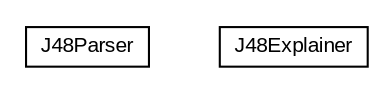#!/usr/local/bin/dot
#
# Class diagram 
# Generated by UMLGraph version 5.3 (http://www.umlgraph.org/)
#

digraph G {
	edge [fontname="arial",fontsize=10,labelfontname="arial",labelfontsize=10];
	node [fontname="arial",fontsize=10,shape=plaintext];
	nodesep=0.25;
	ranksep=0.5;
	// context.arch.intelligibility.weka.j48.J48Parser
	c3138 [label=<<table title="context.arch.intelligibility.weka.j48.J48Parser" border="0" cellborder="1" cellspacing="0" cellpadding="2" port="p" href="./J48Parser.html">
		<tr><td><table border="0" cellspacing="0" cellpadding="1">
<tr><td align="center" balign="center"> J48Parser </td></tr>
		</table></td></tr>
		</table>>, fontname="arial", fontcolor="black", fontsize=10.0];
	// context.arch.intelligibility.weka.j48.J48Explainer
	c3139 [label=<<table title="context.arch.intelligibility.weka.j48.J48Explainer" border="0" cellborder="1" cellspacing="0" cellpadding="2" port="p" href="./J48Explainer.html">
		<tr><td><table border="0" cellspacing="0" cellpadding="1">
<tr><td align="center" balign="center"> J48Explainer </td></tr>
		</table></td></tr>
		</table>>, fontname="arial", fontcolor="black", fontsize=10.0];
}

